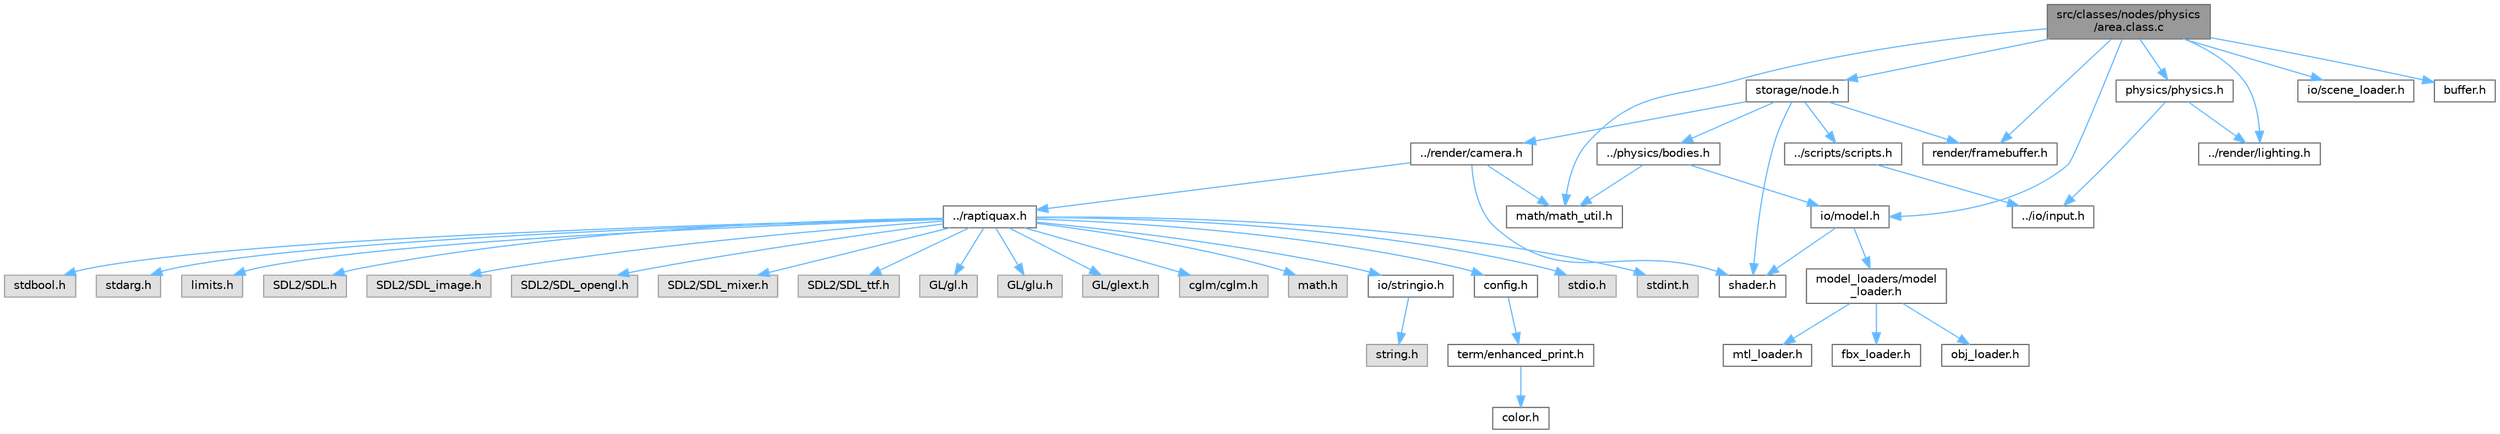 digraph "src/classes/nodes/physics/area.class.c"
{
 // LATEX_PDF_SIZE
  bgcolor="transparent";
  edge [fontname=Helvetica,fontsize=10,labelfontname=Helvetica,labelfontsize=10];
  node [fontname=Helvetica,fontsize=10,shape=box,height=0.2,width=0.4];
  Node1 [id="Node000001",label="src/classes/nodes/physics\l/area.class.c",height=0.2,width=0.4,color="gray40", fillcolor="grey60", style="filled", fontcolor="black",tooltip="This file handles the physics area nodes in the project."];
  Node1 -> Node2 [id="edge47_Node000001_Node000002",color="steelblue1",style="solid",tooltip=" "];
  Node2 [id="Node000002",label="math/math_util.h",height=0.2,width=0.4,color="grey40", fillcolor="white", style="filled",URL="$math__util_8h.html",tooltip=" "];
  Node1 -> Node3 [id="edge48_Node000001_Node000003",color="steelblue1",style="solid",tooltip=" "];
  Node3 [id="Node000003",label="io/model.h",height=0.2,width=0.4,color="grey40", fillcolor="white", style="filled",URL="$model_8h.html",tooltip="Defines structures and functions for handling 3D models and their properties."];
  Node3 -> Node4 [id="edge49_Node000003_Node000004",color="steelblue1",style="solid",tooltip=" "];
  Node4 [id="Node000004",label="shader.h",height=0.2,width=0.4,color="grey40", fillcolor="white", style="filled",URL="$shader_8h.html",tooltip=" "];
  Node3 -> Node5 [id="edge50_Node000003_Node000005",color="steelblue1",style="solid",tooltip=" "];
  Node5 [id="Node000005",label="model_loaders/model\l_loader.h",height=0.2,width=0.4,color="grey40", fillcolor="white", style="filled",URL="$model__loader_8h.html",tooltip=" "];
  Node5 -> Node6 [id="edge51_Node000005_Node000006",color="steelblue1",style="solid",tooltip=" "];
  Node6 [id="Node000006",label="obj_loader.h",height=0.2,width=0.4,color="grey40", fillcolor="white", style="filled",URL="$obj__loader_8h.html",tooltip=" "];
  Node5 -> Node7 [id="edge52_Node000005_Node000007",color="steelblue1",style="solid",tooltip=" "];
  Node7 [id="Node000007",label="mtl_loader.h",height=0.2,width=0.4,color="grey40", fillcolor="white", style="filled",URL="$mtl__loader_8h.html",tooltip=" "];
  Node5 -> Node8 [id="edge53_Node000005_Node000008",color="steelblue1",style="solid",tooltip=" "];
  Node8 [id="Node000008",label="fbx_loader.h",height=0.2,width=0.4,color="grey40", fillcolor="white", style="filled",URL="$fbx__loader_8h.html",tooltip=" "];
  Node1 -> Node9 [id="edge54_Node000001_Node000009",color="steelblue1",style="solid",tooltip=" "];
  Node9 [id="Node000009",label="render/framebuffer.h",height=0.2,width=0.4,color="grey40", fillcolor="white", style="filled",URL="$framebuffer_8h.html",tooltip=" "];
  Node1 -> Node10 [id="edge55_Node000001_Node000010",color="steelblue1",style="solid",tooltip=" "];
  Node10 [id="Node000010",label="physics/physics.h",height=0.2,width=0.4,color="grey40", fillcolor="white", style="filled",URL="$physics_8h.html",tooltip=" "];
  Node10 -> Node11 [id="edge56_Node000010_Node000011",color="steelblue1",style="solid",tooltip=" "];
  Node11 [id="Node000011",label="../io/input.h",height=0.2,width=0.4,color="grey40", fillcolor="white", style="filled",URL="$input_8h.html",tooltip=" "];
  Node10 -> Node12 [id="edge57_Node000010_Node000012",color="steelblue1",style="solid",tooltip=" "];
  Node12 [id="Node000012",label="../render/lighting.h",height=0.2,width=0.4,color="grey40", fillcolor="white", style="filled",URL="$lighting_8h.html",tooltip=" "];
  Node1 -> Node13 [id="edge58_Node000001_Node000013",color="steelblue1",style="solid",tooltip=" "];
  Node13 [id="Node000013",label="storage/node.h",height=0.2,width=0.4,color="grey40", fillcolor="white", style="filled",URL="$node_8h.html",tooltip=" "];
  Node13 -> Node4 [id="edge59_Node000013_Node000004",color="steelblue1",style="solid",tooltip=" "];
  Node13 -> Node14 [id="edge60_Node000013_Node000014",color="steelblue1",style="solid",tooltip=" "];
  Node14 [id="Node000014",label="../render/camera.h",height=0.2,width=0.4,color="grey40", fillcolor="white", style="filled",URL="$camera_8h.html",tooltip=" "];
  Node14 -> Node15 [id="edge61_Node000014_Node000015",color="steelblue1",style="solid",tooltip=" "];
  Node15 [id="Node000015",label="../raptiquax.h",height=0.2,width=0.4,color="grey40", fillcolor="white", style="filled",URL="$raptiquax_8h.html",tooltip="This file contains type definitions for fixed-width integer types and floating-point types."];
  Node15 -> Node16 [id="edge62_Node000015_Node000016",color="steelblue1",style="solid",tooltip=" "];
  Node16 [id="Node000016",label="stdio.h",height=0.2,width=0.4,color="grey60", fillcolor="#E0E0E0", style="filled",tooltip=" "];
  Node15 -> Node17 [id="edge63_Node000015_Node000017",color="steelblue1",style="solid",tooltip=" "];
  Node17 [id="Node000017",label="stdint.h",height=0.2,width=0.4,color="grey60", fillcolor="#E0E0E0", style="filled",tooltip=" "];
  Node15 -> Node18 [id="edge64_Node000015_Node000018",color="steelblue1",style="solid",tooltip=" "];
  Node18 [id="Node000018",label="stdbool.h",height=0.2,width=0.4,color="grey60", fillcolor="#E0E0E0", style="filled",tooltip=" "];
  Node15 -> Node19 [id="edge65_Node000015_Node000019",color="steelblue1",style="solid",tooltip=" "];
  Node19 [id="Node000019",label="stdarg.h",height=0.2,width=0.4,color="grey60", fillcolor="#E0E0E0", style="filled",tooltip=" "];
  Node15 -> Node20 [id="edge66_Node000015_Node000020",color="steelblue1",style="solid",tooltip=" "];
  Node20 [id="Node000020",label="limits.h",height=0.2,width=0.4,color="grey60", fillcolor="#E0E0E0", style="filled",tooltip=" "];
  Node15 -> Node21 [id="edge67_Node000015_Node000021",color="steelblue1",style="solid",tooltip=" "];
  Node21 [id="Node000021",label="SDL2/SDL.h",height=0.2,width=0.4,color="grey60", fillcolor="#E0E0E0", style="filled",tooltip=" "];
  Node15 -> Node22 [id="edge68_Node000015_Node000022",color="steelblue1",style="solid",tooltip=" "];
  Node22 [id="Node000022",label="SDL2/SDL_image.h",height=0.2,width=0.4,color="grey60", fillcolor="#E0E0E0", style="filled",tooltip=" "];
  Node15 -> Node23 [id="edge69_Node000015_Node000023",color="steelblue1",style="solid",tooltip=" "];
  Node23 [id="Node000023",label="SDL2/SDL_opengl.h",height=0.2,width=0.4,color="grey60", fillcolor="#E0E0E0", style="filled",tooltip=" "];
  Node15 -> Node24 [id="edge70_Node000015_Node000024",color="steelblue1",style="solid",tooltip=" "];
  Node24 [id="Node000024",label="SDL2/SDL_mixer.h",height=0.2,width=0.4,color="grey60", fillcolor="#E0E0E0", style="filled",tooltip=" "];
  Node15 -> Node25 [id="edge71_Node000015_Node000025",color="steelblue1",style="solid",tooltip=" "];
  Node25 [id="Node000025",label="SDL2/SDL_ttf.h",height=0.2,width=0.4,color="grey60", fillcolor="#E0E0E0", style="filled",tooltip=" "];
  Node15 -> Node26 [id="edge72_Node000015_Node000026",color="steelblue1",style="solid",tooltip=" "];
  Node26 [id="Node000026",label="GL/gl.h",height=0.2,width=0.4,color="grey60", fillcolor="#E0E0E0", style="filled",tooltip=" "];
  Node15 -> Node27 [id="edge73_Node000015_Node000027",color="steelblue1",style="solid",tooltip=" "];
  Node27 [id="Node000027",label="GL/glu.h",height=0.2,width=0.4,color="grey60", fillcolor="#E0E0E0", style="filled",tooltip=" "];
  Node15 -> Node28 [id="edge74_Node000015_Node000028",color="steelblue1",style="solid",tooltip=" "];
  Node28 [id="Node000028",label="GL/glext.h",height=0.2,width=0.4,color="grey60", fillcolor="#E0E0E0", style="filled",tooltip=" "];
  Node15 -> Node29 [id="edge75_Node000015_Node000029",color="steelblue1",style="solid",tooltip=" "];
  Node29 [id="Node000029",label="cglm/cglm.h",height=0.2,width=0.4,color="grey60", fillcolor="#E0E0E0", style="filled",tooltip=" "];
  Node15 -> Node30 [id="edge76_Node000015_Node000030",color="steelblue1",style="solid",tooltip=" "];
  Node30 [id="Node000030",label="math.h",height=0.2,width=0.4,color="grey60", fillcolor="#E0E0E0", style="filled",tooltip=" "];
  Node15 -> Node31 [id="edge77_Node000015_Node000031",color="steelblue1",style="solid",tooltip=" "];
  Node31 [id="Node000031",label="io/stringio.h",height=0.2,width=0.4,color="grey40", fillcolor="white", style="filled",URL="$stringio_8h.html",tooltip="Provides utility functions for string and file operations."];
  Node31 -> Node32 [id="edge78_Node000031_Node000032",color="steelblue1",style="solid",tooltip=" "];
  Node32 [id="Node000032",label="string.h",height=0.2,width=0.4,color="grey60", fillcolor="#E0E0E0", style="filled",tooltip=" "];
  Node15 -> Node33 [id="edge79_Node000015_Node000033",color="steelblue1",style="solid",tooltip=" "];
  Node33 [id="Node000033",label="config.h",height=0.2,width=0.4,color="grey40", fillcolor="white", style="filled",URL="$config_8h.html",tooltip=" "];
  Node33 -> Node34 [id="edge80_Node000033_Node000034",color="steelblue1",style="solid",tooltip=" "];
  Node34 [id="Node000034",label="term/enhanced_print.h",height=0.2,width=0.4,color="grey40", fillcolor="white", style="filled",URL="$enhanced__print_8h.html",tooltip=" "];
  Node34 -> Node35 [id="edge81_Node000034_Node000035",color="steelblue1",style="solid",tooltip=" "];
  Node35 [id="Node000035",label="color.h",height=0.2,width=0.4,color="grey40", fillcolor="white", style="filled",URL="$color_8h.html",tooltip=" "];
  Node14 -> Node2 [id="edge82_Node000014_Node000002",color="steelblue1",style="solid",tooltip=" "];
  Node14 -> Node4 [id="edge83_Node000014_Node000004",color="steelblue1",style="solid",tooltip=" "];
  Node13 -> Node36 [id="edge84_Node000013_Node000036",color="steelblue1",style="solid",tooltip=" "];
  Node36 [id="Node000036",label="../physics/bodies.h",height=0.2,width=0.4,color="grey40", fillcolor="white", style="filled",URL="$bodies_8h.html",tooltip=" "];
  Node36 -> Node2 [id="edge85_Node000036_Node000002",color="steelblue1",style="solid",tooltip=" "];
  Node36 -> Node3 [id="edge86_Node000036_Node000003",color="steelblue1",style="solid",tooltip=" "];
  Node13 -> Node37 [id="edge87_Node000013_Node000037",color="steelblue1",style="solid",tooltip=" "];
  Node37 [id="Node000037",label="../scripts/scripts.h",height=0.2,width=0.4,color="grey40", fillcolor="white", style="filled",URL="$scripts_8h.html",tooltip=" "];
  Node37 -> Node11 [id="edge88_Node000037_Node000011",color="steelblue1",style="solid",tooltip=" "];
  Node13 -> Node9 [id="edge89_Node000013_Node000009",color="steelblue1",style="solid",tooltip=" "];
  Node1 -> Node38 [id="edge90_Node000001_Node000038",color="steelblue1",style="solid",tooltip=" "];
  Node38 [id="Node000038",label="io/scene_loader.h",height=0.2,width=0.4,color="grey40", fillcolor="white", style="filled",URL="$scene__loader_8h.html",tooltip=" "];
  Node1 -> Node12 [id="edge91_Node000001_Node000012",color="steelblue1",style="solid",tooltip=" "];
  Node1 -> Node39 [id="edge92_Node000001_Node000039",color="steelblue1",style="solid",tooltip=" "];
  Node39 [id="Node000039",label="buffer.h",height=0.2,width=0.4,color="grey40", fillcolor="white", style="filled",URL="$buffer_8h.html",tooltip="Functions for initializing and freeing buffers."];
}
